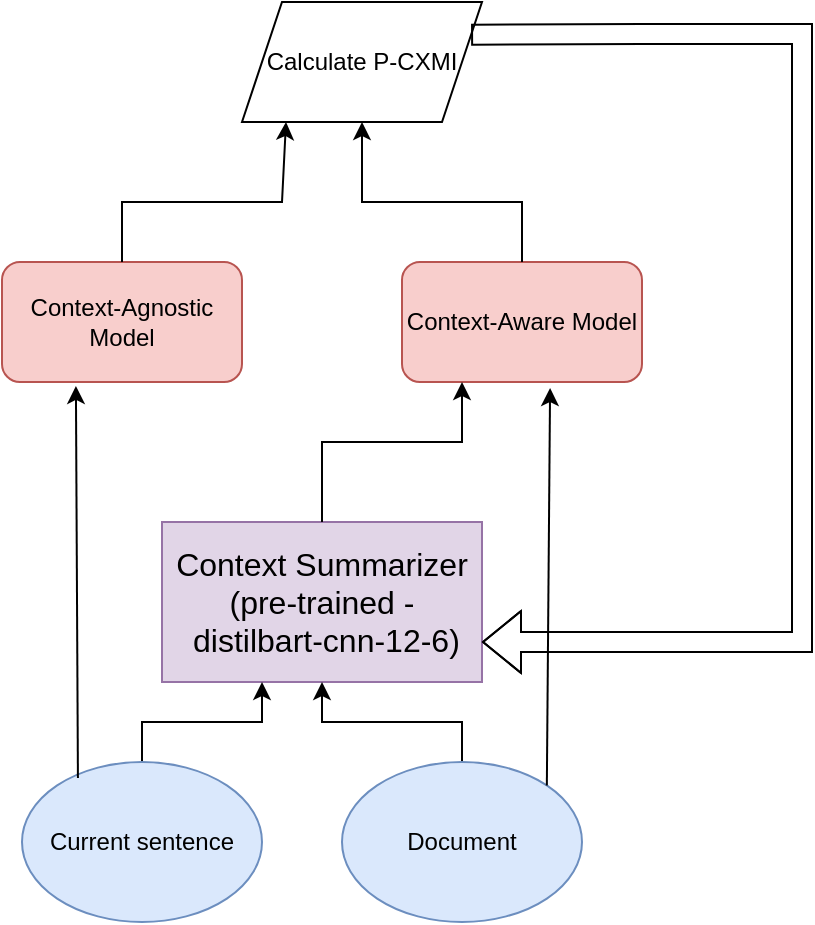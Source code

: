 <mxfile version="21.6.8" type="github">
  <diagram name="Page-1" id="SjNUqgIngpu39d5az77C">
    <mxGraphModel dx="1364" dy="807" grid="1" gridSize="10" guides="1" tooltips="1" connect="1" arrows="1" fold="1" page="1" pageScale="1" pageWidth="850" pageHeight="1100" math="0" shadow="0">
      <root>
        <mxCell id="0" />
        <mxCell id="1" parent="0" />
        <mxCell id="5BoZ83V1UFSGhs1CFrVE-1" value="&lt;font style=&quot;font-size: 16px;&quot;&gt;Context Summarizer&lt;br&gt;(pre-trained -&amp;nbsp;distilbart-cnn-12-6)&lt;br&gt;&lt;/font&gt;" style="rounded=0;whiteSpace=wrap;html=1;fillColor=#e1d5e7;strokeColor=#9673a6;" vertex="1" parent="1">
          <mxGeometry x="240" y="480" width="160" height="80" as="geometry" />
        </mxCell>
        <mxCell id="5BoZ83V1UFSGhs1CFrVE-4" value="" style="edgeStyle=orthogonalEdgeStyle;rounded=0;orthogonalLoop=1;jettySize=auto;html=1;" edge="1" parent="1" source="5BoZ83V1UFSGhs1CFrVE-2" target="5BoZ83V1UFSGhs1CFrVE-1">
          <mxGeometry relative="1" as="geometry">
            <Array as="points">
              <mxPoint x="230" y="580" />
              <mxPoint x="290" y="580" />
            </Array>
          </mxGeometry>
        </mxCell>
        <mxCell id="5BoZ83V1UFSGhs1CFrVE-2" value="Current sentence" style="ellipse;whiteSpace=wrap;html=1;fillColor=#dae8fc;strokeColor=#6c8ebf;" vertex="1" parent="1">
          <mxGeometry x="170" y="600" width="120" height="80" as="geometry" />
        </mxCell>
        <mxCell id="5BoZ83V1UFSGhs1CFrVE-5" value="" style="edgeStyle=orthogonalEdgeStyle;rounded=0;orthogonalLoop=1;jettySize=auto;html=1;" edge="1" parent="1" source="5BoZ83V1UFSGhs1CFrVE-3" target="5BoZ83V1UFSGhs1CFrVE-1">
          <mxGeometry relative="1" as="geometry" />
        </mxCell>
        <mxCell id="5BoZ83V1UFSGhs1CFrVE-3" value="Document" style="ellipse;whiteSpace=wrap;html=1;fillColor=#dae8fc;strokeColor=#6c8ebf;" vertex="1" parent="1">
          <mxGeometry x="330" y="600" width="120" height="80" as="geometry" />
        </mxCell>
        <mxCell id="5BoZ83V1UFSGhs1CFrVE-6" value="Context-Aware Model" style="rounded=1;whiteSpace=wrap;html=1;fillColor=#f8cecc;strokeColor=#b85450;" vertex="1" parent="1">
          <mxGeometry x="360" y="350" width="120" height="60" as="geometry" />
        </mxCell>
        <mxCell id="5BoZ83V1UFSGhs1CFrVE-10" value="" style="endArrow=classic;html=1;rounded=0;exitX=1;exitY=0;exitDx=0;exitDy=0;entryX=0.617;entryY=1.05;entryDx=0;entryDy=0;entryPerimeter=0;" edge="1" parent="1" source="5BoZ83V1UFSGhs1CFrVE-3" target="5BoZ83V1UFSGhs1CFrVE-6">
          <mxGeometry width="50" height="50" relative="1" as="geometry">
            <mxPoint x="400" y="440" as="sourcePoint" />
            <mxPoint x="450" y="390" as="targetPoint" />
          </mxGeometry>
        </mxCell>
        <mxCell id="5BoZ83V1UFSGhs1CFrVE-11" value="" style="endArrow=classic;html=1;rounded=0;exitX=0.5;exitY=0;exitDx=0;exitDy=0;entryX=0.25;entryY=1;entryDx=0;entryDy=0;" edge="1" parent="1" source="5BoZ83V1UFSGhs1CFrVE-1" target="5BoZ83V1UFSGhs1CFrVE-6">
          <mxGeometry width="50" height="50" relative="1" as="geometry">
            <mxPoint x="400" y="440" as="sourcePoint" />
            <mxPoint x="450" y="390" as="targetPoint" />
            <Array as="points">
              <mxPoint x="320" y="440" />
              <mxPoint x="390" y="440" />
            </Array>
          </mxGeometry>
        </mxCell>
        <mxCell id="5BoZ83V1UFSGhs1CFrVE-12" value="Context-Agnostic Model" style="rounded=1;whiteSpace=wrap;html=1;fillColor=#f8cecc;strokeColor=#b85450;" vertex="1" parent="1">
          <mxGeometry x="160" y="350" width="120" height="60" as="geometry" />
        </mxCell>
        <mxCell id="5BoZ83V1UFSGhs1CFrVE-13" value="" style="endArrow=classic;html=1;rounded=0;exitX=0.233;exitY=0.1;exitDx=0;exitDy=0;exitPerimeter=0;entryX=0.308;entryY=1.033;entryDx=0;entryDy=0;entryPerimeter=0;" edge="1" parent="1" source="5BoZ83V1UFSGhs1CFrVE-2" target="5BoZ83V1UFSGhs1CFrVE-12">
          <mxGeometry width="50" height="50" relative="1" as="geometry">
            <mxPoint x="400" y="440" as="sourcePoint" />
            <mxPoint x="450" y="390" as="targetPoint" />
          </mxGeometry>
        </mxCell>
        <mxCell id="5BoZ83V1UFSGhs1CFrVE-15" value="Calculate P-CXMI" style="shape=parallelogram;perimeter=parallelogramPerimeter;whiteSpace=wrap;html=1;fixedSize=1;" vertex="1" parent="1">
          <mxGeometry x="280" y="220" width="120" height="60" as="geometry" />
        </mxCell>
        <mxCell id="5BoZ83V1UFSGhs1CFrVE-16" value="" style="endArrow=classic;html=1;rounded=0;exitX=0.5;exitY=0;exitDx=0;exitDy=0;" edge="1" parent="1" source="5BoZ83V1UFSGhs1CFrVE-12">
          <mxGeometry width="50" height="50" relative="1" as="geometry">
            <mxPoint x="400" y="440" as="sourcePoint" />
            <mxPoint x="302" y="280" as="targetPoint" />
            <Array as="points">
              <mxPoint x="220" y="320" />
              <mxPoint x="300" y="320" />
            </Array>
          </mxGeometry>
        </mxCell>
        <mxCell id="5BoZ83V1UFSGhs1CFrVE-17" value="" style="endArrow=classic;html=1;rounded=0;exitX=0.5;exitY=0;exitDx=0;exitDy=0;entryX=0.5;entryY=1;entryDx=0;entryDy=0;" edge="1" parent="1" source="5BoZ83V1UFSGhs1CFrVE-6" target="5BoZ83V1UFSGhs1CFrVE-15">
          <mxGeometry width="50" height="50" relative="1" as="geometry">
            <mxPoint x="400" y="440" as="sourcePoint" />
            <mxPoint x="450" y="390" as="targetPoint" />
            <Array as="points">
              <mxPoint x="420" y="320" />
              <mxPoint x="340" y="320" />
            </Array>
          </mxGeometry>
        </mxCell>
        <mxCell id="5BoZ83V1UFSGhs1CFrVE-18" value="" style="shape=flexArrow;endArrow=classic;html=1;rounded=0;exitX=1;exitY=0.25;exitDx=0;exitDy=0;entryX=1;entryY=0.75;entryDx=0;entryDy=0;" edge="1" parent="1" source="5BoZ83V1UFSGhs1CFrVE-15" target="5BoZ83V1UFSGhs1CFrVE-1">
          <mxGeometry width="50" height="50" relative="1" as="geometry">
            <mxPoint x="400" y="440" as="sourcePoint" />
            <mxPoint x="450" y="390" as="targetPoint" />
            <Array as="points">
              <mxPoint x="480" y="236" />
              <mxPoint x="560" y="236" />
              <mxPoint x="560" y="540" />
            </Array>
          </mxGeometry>
        </mxCell>
      </root>
    </mxGraphModel>
  </diagram>
</mxfile>
